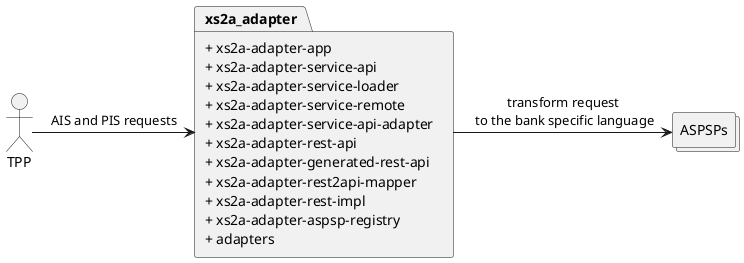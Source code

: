 @startuml
actor TPP as tpp
collections ASPSPs as banks

package xs2a_adapter [
+ xs2a-adapter-app
+ xs2a-adapter-service-api
+ xs2a-adapter-service-loader
+ xs2a-adapter-service-remote
+ xs2a-adapter-service-api-adapter
+ xs2a-adapter-rest-api
+ xs2a-adapter-generated-rest-api
+ xs2a-adapter-rest2api-mapper
+ xs2a-adapter-rest-impl
+ xs2a-adapter-aspsp-registry
+ adapters
]

tpp -> xs2a_adapter: AIS and PIS requests
xs2a_adapter -> banks: transform request\n to the bank specific language

@enduml
